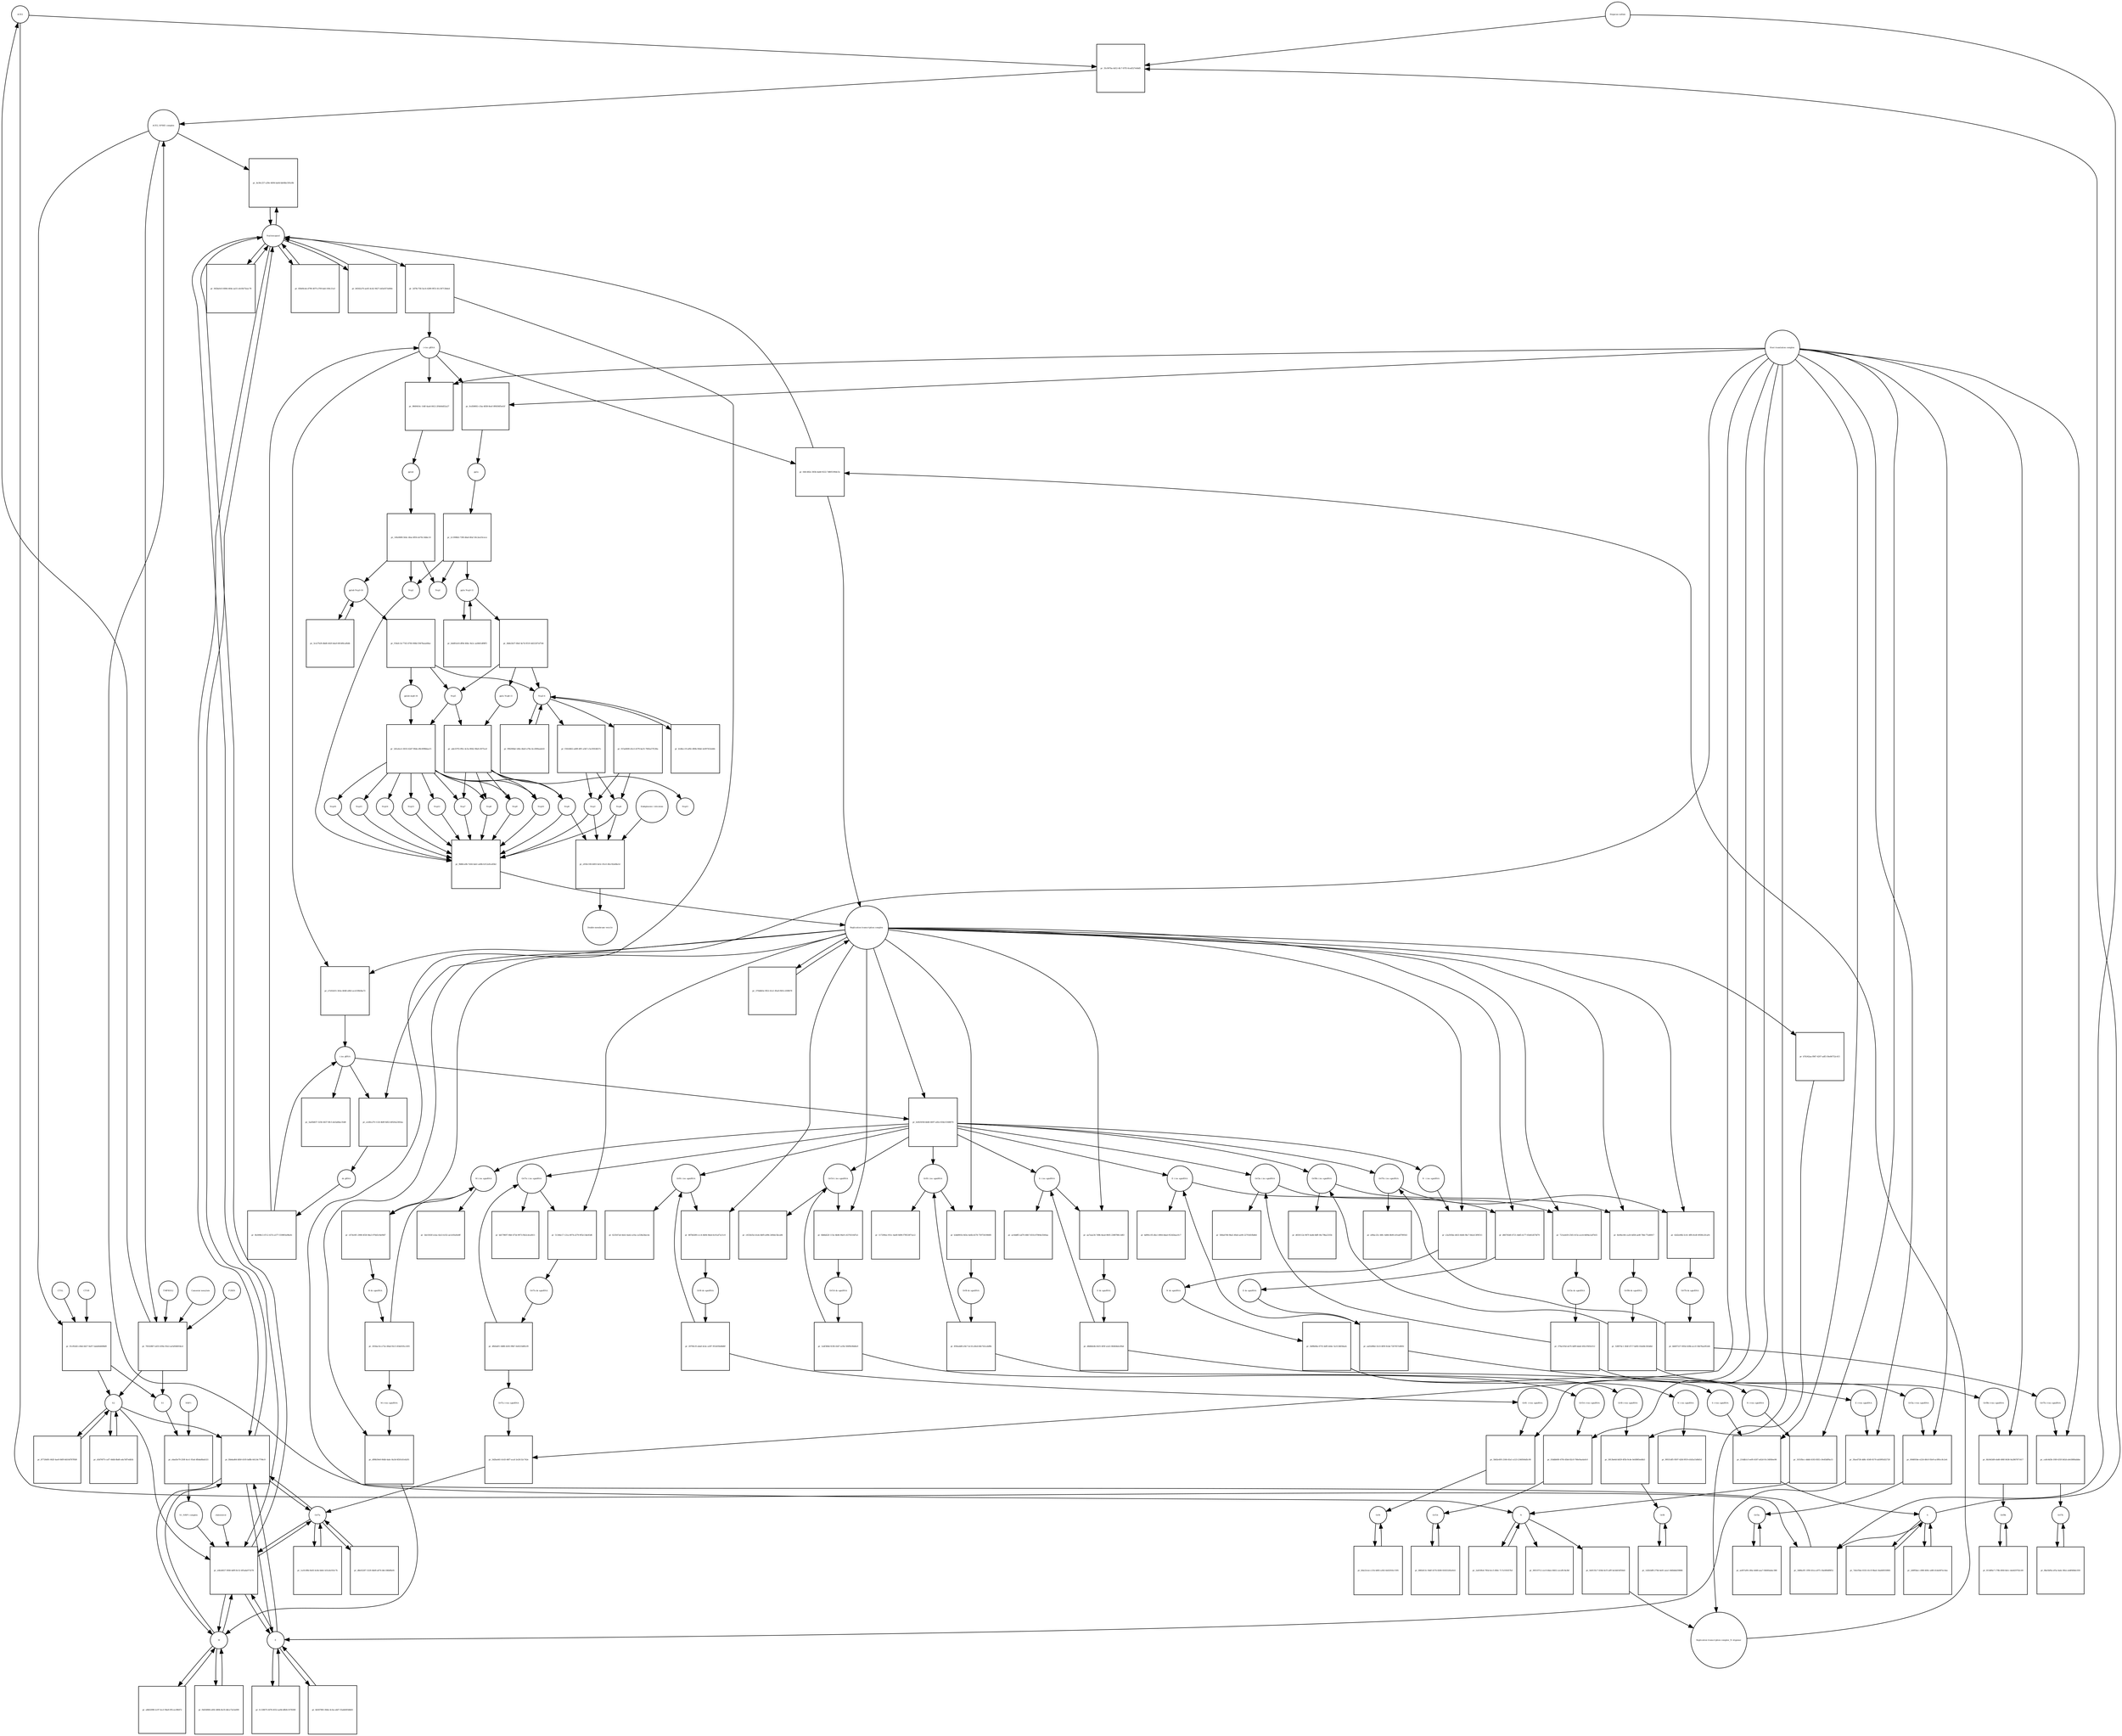 strict digraph  {
ACE2 [annotation="", bipartite=0, cls=macromolecule, fontsize=4, label=ACE2, shape=circle];
"pr_35c907ba-4d12-4fc7-87f5-0ced527e8dd5" [annotation="", bipartite=1, cls=process, fontsize=4, label="pr_35c907ba-4d12-4fc7-87f5-0ced527e8dd5", shape=square];
"ACE2_SPIKE complex" [annotation="", bipartite=0, cls=complex, fontsize=4, label="ACE2_SPIKE complex", shape=circle];
"Heparan sulfate" [annotation="urn_miriam_obo.chebi_CHEBI%3A28815", bipartite=0, cls="simple chemical", fontsize=4, label="Heparan sulfate", shape=circle];
S [annotation=urn_miriam_uniprot_P0DTC2, bipartite=0, cls=macromolecule, fontsize=4, label=S, shape=circle];
Nucleocapsid [annotation="urn_miriam_obo.go_GO%3A0019013", bipartite=0, cls=complex, fontsize=4, label=Nucleocapsid, shape=circle];
"pr_4e36c257-a39e-4694-ba0d-bb04bc591e9b" [annotation="", bipartite=1, cls=process, fontsize=4, label="pr_4e36c257-a39e-4694-ba0d-bb04bc591e9b", shape=square];
"pr_01cf62d2-c84d-4427-9a97-5abd444688d9" [annotation="", bipartite=1, cls=process, fontsize=4, label="pr_01cf62d2-c84d-4427-9a97-5abd444688d9", shape=square];
S2 [annotation=urn_miriam_interpro_IPR002552, bipartite=0, cls=macromolecule, fontsize=4, label=S2, shape=circle];
CTSB [annotation="", bipartite=0, cls=macromolecule, fontsize=4, label=CTSB, shape=circle];
CTSL [annotation="", bipartite=0, cls=macromolecule, fontsize=4, label=CTSL, shape=circle];
S1 [annotation=urn_miriam_interpro_IPR002551, bipartite=0, cls=macromolecule, fontsize=4, label=S1, shape=circle];
"pr_3488a3f1-1f90-43ca-a975-18a089df8f52" [annotation="", bipartite=1, cls=process, fontsize=4, label="pr_3488a3f1-1f90-43ca-a975-18a089df8f52", shape=square];
"pr_e4b2d027-9f48-4df9-8c52-4f5ada973278" [annotation="", bipartite=1, cls=process, fontsize=4, label="pr_e4b2d027-9f48-4df9-8c52-4f5ada973278", shape=square];
cholesterol [annotation="urn_miriam_obo.chebi_CHEBI%3A16113", bipartite=0, cls="simple chemical", fontsize=4, label=cholesterol, shape=circle];
"S1_NRP1 complex" [annotation="", bipartite=0, cls=complex, fontsize=4, label="S1_NRP1 complex", shape=circle];
E [annotation=urn_miriam_uniprot_P0DTC4, bipartite=0, cls=macromolecule, fontsize=4, label=E, shape=circle];
M [annotation=urn_miriam_uniprot_P0DTC5, bipartite=0, cls=macromolecule, fontsize=4, label=M, shape=circle];
Orf7a [annotation=urn_miriam_uniprot_P0DTC7, bipartite=0, cls=macromolecule, fontsize=4, label=Orf7a, shape=circle];
"pr_2d78c758-5ec6-4289-9f53-41c36713b4ed" [annotation="", bipartite=1, cls=process, fontsize=4, label="pr_2d78c758-5ec6-4289-9f53-41c36713b4ed", shape=square];
"(+)ss gRNA" [annotation=urn_miriam_refseq_NC_045512, bipartite=0, cls="nucleic acid feature", fontsize=4, label="(+)ss gRNA", shape=circle];
N [annotation=urn_miriam_uniprot_P0DTC9, bipartite=0, cls="macromolecule multimer", fontsize=4, label=N, shape=circle];
"pr_83b00cde-d790-407f-a709-bafc160c21a3" [annotation="", bipartite=1, cls=process, fontsize=4, label="pr_83b00cde-d790-407f-a709-bafc160c21a3", shape=square];
"pr_b9242a70-ae45-4cb2-9427-eb5e057a666c" [annotation="", bipartite=1, cls=process, fontsize=4, label="pr_b9242a70-ae45-4cb2-9427-eb5e057a666c", shape=square];
"pr_90519712-cec9-46ee-8402-ceceffc9a3bf" [annotation="", bipartite=1, cls=process, fontsize=4, label="pr_90519712-cec9-46ee-8402-ceceffc9a3bf", shape=square];
"pr_2a819fe4-785d-4cc5-8fdc-7c7e191657b3" [annotation="", bipartite=1, cls=process, fontsize=4, label="pr_2a819fe4-785d-4cc5-8fdc-7c7e191657b3", shape=square];
"N (+)ss sgmRNA" [annotation=urn_miriam_ncbigene_43740575, bipartite=0, cls="nucleic acid feature", fontsize=4, label="N (+)ss sgmRNA", shape=circle];
"pr_1031fbcc-dddd-4183-85f2-c9e45bff6a15" [annotation="", bipartite=1, cls=process, fontsize=4, label="pr_1031fbcc-dddd-4183-85f2-c9e45bff6a15", shape=square];
"Host translation complex" [annotation="urn_miriam_obo.go_GO%3A0070992", bipartite=0, cls=complex, fontsize=4, label="Host translation complex", shape=circle];
"pr_062be0c0-6084-464e-aa51-eb10b75eac78" [annotation="", bipartite=1, cls=process, fontsize=4, label="pr_062be0c0-6084-464e-aa51-eb10b75eac78", shape=square];
"pr_78162867-ed33-459a-93e2-ae5d584934cd" [annotation="", bipartite=1, cls=process, fontsize=4, label="pr_78162867-ed33-459a-93e2-ae5d584934cd", shape=square];
FURIN [annotation="", bipartite=0, cls=macromolecule, fontsize=4, label=FURIN, shape=circle];
TMPRSS2 [annotation="", bipartite=0, cls=macromolecule, fontsize=4, label=TMPRSS2, shape=circle];
"Camostat mesylate" [annotation="urn_miriam_pubchem.compound_2536", bipartite=0, cls="simple chemical", fontsize=4, label="Camostat mesylate", shape=circle];
"pr_87720d91-662f-4ae9-84f9-8d10d787ffd9" [annotation="", bipartite=1, cls=process, fontsize=4, label="pr_87720d91-662f-4ae9-84f9-8d10d787ffd9", shape=square];
"Replication transcription complex_N oligomer" [annotation="", bipartite=0, cls=complex, fontsize=4, label="Replication transcription complex_N oligomer", shape=circle];
"pr_64fc482e-383b-4ab8-9222-7d805190dc5e" [annotation="", bipartite=1, cls=process, fontsize=4, label="pr_64fc482e-383b-4ab8-9222-7d805190dc5e", shape=square];
"Replication transcription complex" [annotation="", bipartite=0, cls=complex, fontsize=4, label="Replication transcription complex", shape=circle];
"pr_fbb4ad64-bfb9-4105-bd8b-44124c7794c9" [annotation="", bipartite=1, cls=process, fontsize=4, label="pr_fbb4ad64-bfb9-4105-bd8b-44124c7794c9", shape=square];
"pr_d3d76f75-caf7-44db-8bd0-a4a7df7edb5b" [annotation="", bipartite=1, cls=process, fontsize=4, label="pr_d3d76f75-caf7-44db-8bd0-a4a7df7edb5b", shape=square];
"pp1a Nsp3-11" [annotation=urn_miriam_uniprot_P0DTC1, bipartite=0, cls=macromolecule, fontsize=4, label="pp1a Nsp3-11", shape=circle];
"pr_4b8e2b37-68ef-4e7d-9519-4d22207ef7d4" [annotation="", bipartite=1, cls=process, fontsize=4, label="pr_4b8e2b37-68ef-4e7d-9519-4d22207ef7d4", shape=square];
"pp1a Nsp6-11" [annotation=urn_miriam_uniprot_P0DTC1, bipartite=0, cls=macromolecule, fontsize=4, label="pp1a Nsp6-11", shape=circle];
"Nsp3-4" [annotation="urn_miriam_ncbiprotein_YP_009725299|urn_miriam_ncbiprotein_YP_009725300", bipartite=0, cls=macromolecule, fontsize=4, label="Nsp3-4", shape=circle];
Nsp5 [annotation=urn_miriam_ncbiprotein_YP_009725301, bipartite=0, cls="macromolecule multimer", fontsize=4, label=Nsp5, shape=circle];
"Endoplasmic reticulum" [annotation="urn_miriam_obo.go_GO%3A0005783", bipartite=0, cls=complex, fontsize=4, label="Endoplasmic reticulum", shape=circle];
"pr_e934c106-b003-4e5c-81e5-4fec92a68a1d" [annotation="", bipartite=1, cls=process, fontsize=4, label="pr_e934c106-b003-4e5c-81e5-4fec92a68a1d", shape=square];
"Double-membrane vesicle" [annotation="urn_miriam_obo.go_GO%3A0039718", bipartite=0, cls=complex, fontsize=4, label="Double-membrane vesicle", shape=circle];
Nsp4 [annotation=urn_miriam_ncbiprotein_YP_009725300, bipartite=0, cls=macromolecule, fontsize=4, label=Nsp4, shape=circle];
Nsp3 [annotation=urn_miriam_ncbiprotein_YP_009725299, bipartite=0, cls=macromolecule, fontsize=4, label=Nsp3, shape=circle];
Nsp6 [annotation=urn_miriam_ncbiprotein_YP_009725302, bipartite=0, cls=macromolecule, fontsize=4, label=Nsp6, shape=circle];
"pr_b4d81dc8-df9d-46bc-9e2c-ae8461df8ff3" [annotation="", bipartite=1, cls=process, fontsize=4, label="pr_b4d81dc8-df9d-46bc-9e2c-ae8461df8ff3", shape=square];
"pr_b1dbcc19-af82-490b-944d-2e097432eb8c" [annotation="", bipartite=1, cls=process, fontsize=4, label="pr_b1dbcc19-af82-490b-944d-2e097432eb8c", shape=square];
"pp1ab Nsp3-16" [annotation=urn_miriam_uniprot_P0DTD1, bipartite=0, cls=macromolecule, fontsize=4, label="pp1ab Nsp3-16", shape=circle];
"pr_3ce27b29-dbd8-442f-b4a9-6814f6caf6db" [annotation="", bipartite=1, cls=process, fontsize=4, label="pr_3ce27b29-dbd8-442f-b4a9-6814f6caf6db", shape=square];
"pr_f18efc1d-77d3-4760-908d-5947beae68ac" [annotation="", bipartite=1, cls=process, fontsize=4, label="pr_f18efc1d-77d3-4760-908d-5947beae68ac", shape=square];
"pp1ab nsp6-16" [annotation=urn_miriam_uniprot_P0DTD1, bipartite=0, cls=macromolecule, fontsize=4, label="pp1ab nsp6-16", shape=circle];
"pr_a8b02098-2c97-4ccf-9be9-9f1cecf8fd72" [annotation="", bipartite=1, cls=process, fontsize=4, label="pr_a8b02098-2c97-4ccf-9be9-9f1cecf8fd72", shape=square];
"pr_fc138675-fd78-4552-aa9d-dfb9c1078308" [annotation="", bipartite=1, cls=process, fontsize=4, label="pr_fc138675-fd78-4552-aa9d-dfb9c1078308", shape=square];
"pr_2d9f5bec-c890-400c-a4f6-41de487ec4ea" [annotation="", bipartite=1, cls=process, fontsize=4, label="pr_2d9f5bec-c890-400c-a4f6-41de487ec4ea", shape=square];
"pr_f4d54968-e492-480b-8e35-b8ce72e5e690" [annotation="", bipartite=1, cls=process, fontsize=4, label="pr_f4d54968-e492-480b-8e35-b8ce72e5e690", shape=square];
"pr_bb567881-844e-4c4a-a4d7-55ab6493db83" [annotation="", bipartite=1, cls=process, fontsize=4, label="pr_bb567881-844e-4c4a-a4d7-55ab6493db83", shape=square];
"pr_7e6cf5be-0332-41c9-9ba4-16a669559981" [annotation="", bipartite=1, cls=process, fontsize=4, label="pr_7e6cf5be-0332-41c9-9ba4-16a669559981", shape=square];
"pr_1a1fc89b-9e83-4c8e-bb0c-b51e4cf43c7b" [annotation="", bipartite=1, cls=process, fontsize=4, label="pr_1a1fc89b-9e83-4c8e-bb0c-b51e4cf43c7b", shape=square];
Orf6 [annotation=urn_miriam_uniprot_P0DTC6, bipartite=0, cls=macromolecule, fontsize=4, label=Orf6, shape=circle];
"pr_b0a22cee-c21b-4d92-a362-6e62016c1595" [annotation="", bipartite=1, cls=process, fontsize=4, label="pr_b0a22cee-c21b-4d92-a362-6e62016c1595", shape=square];
Orf3a [annotation=urn_miriam_uniprot_P0DTC3, bipartite=0, cls=macromolecule, fontsize=4, label=Orf3a, shape=circle];
"pr_aef67a99-c86a-4d48-aaa7-0b060adac388" [annotation="", bipartite=1, cls=process, fontsize=4, label="pr_aef67a99-c86a-4d48-aaa7-0b060adac388", shape=square];
Orf8 [annotation=urn_miriam_uniprot_P0DTC8, bipartite=0, cls=macromolecule, fontsize=4, label=Orf8, shape=circle];
"pr_1d2b5df8-279d-4e81-aea1-646bb6d39886" [annotation="", bipartite=1, cls=process, fontsize=4, label="pr_1d2b5df8-279d-4e81-aea1-646bb6d39886", shape=square];
Orf9b [annotation=urn_miriam_uniprot_P0DTD2, bipartite=0, cls=macromolecule, fontsize=4, label=Orf9b, shape=circle];
"pr_813df6e7-178b-4f40-bb1c-dab429762c49" [annotation="", bipartite=1, cls=process, fontsize=4, label="pr_813df6e7-178b-4f40-bb1c-dab429762c49", shape=square];
Orf14 [annotation=urn_miriam_uniprot_P0DTD3, bipartite=0, cls=macromolecule, fontsize=4, label=Orf14, shape=circle];
"pr_0882d13c-94df-4374-8280-92025265e9c6" [annotation="", bipartite=1, cls=process, fontsize=4, label="pr_0882d13c-94df-4374-8280-92025265e9c6", shape=square];
Orf7b [annotation=urn_miriam_uniprot_P0DTD8, bipartite=0, cls=macromolecule, fontsize=4, label=Orf7b, shape=circle];
"pr_8be5bf0a-ef5a-4abc-8fee-a4df40b6c059" [annotation="", bipartite=1, cls=process, fontsize=4, label="pr_8be5bf0a-ef5a-4abc-8fee-a4df40b6c059", shape=square];
"pr_d8e02287-3229-4bd9-a874-b8c186bf8ef4" [annotation="", bipartite=1, cls=process, fontsize=4, label="pr_d8e02287-3229-4bd9-a874-b8c186bf8ef4", shape=square];
"M (+)ss sgmRNA" [annotation="", bipartite=0, cls="nucleic acid feature", fontsize=4, label="M (+)ss sgmRNA", shape=circle];
"pr_d99b59e8-06db-4abc-8a3d-6f261d1eb201" [annotation="", bipartite=1, cls=process, fontsize=4, label="pr_d99b59e8-06db-4abc-8a3d-6f261d1eb201", shape=square];
"E (+)ss sgmRNA" [annotation="", bipartite=0, cls="nucleic acid feature", fontsize=4, label="E (+)ss sgmRNA", shape=circle];
"pr_3faed726-dd8c-4549-8170-ab5995d32720" [annotation="", bipartite=1, cls=process, fontsize=4, label="pr_3faed726-dd8c-4549-8170-ab5995d32720", shape=square];
"S (+)ss sgmRNA" [annotation="", bipartite=0, cls="nucleic acid feature", fontsize=4, label="S (+)ss sgmRNA", shape=circle];
"pr_214db1cf-eef6-4187-a62d-01c34f40ee96" [annotation="", bipartite=1, cls=process, fontsize=4, label="pr_214db1cf-eef6-4187-a62d-01c34f40ee96", shape=square];
"Orf7a (+)ss sgmRNA" [annotation="", bipartite=0, cls="nucleic acid feature", fontsize=4, label="Orf7a (+)ss sgmRNA", shape=circle];
"pr_5d2ba441-b1d3-46f7-acaf-2e2fc52c742e" [annotation="", bipartite=1, cls=process, fontsize=4, label="pr_5d2ba441-b1d3-46f7-acaf-2e2fc52c742e", shape=square];
"Orf6  (+)ss sgmRNA" [annotation="", bipartite=0, cls="nucleic acid feature", fontsize=4, label="Orf6  (+)ss sgmRNA", shape=circle];
"pr_5b82e495-2166-45a1-a123-2340564d5c90" [annotation="", bipartite=1, cls=process, fontsize=4, label="pr_5b82e495-2166-45a1-a123-2340564d5c90", shape=square];
"Orf3a (+)ss sgmRNA" [annotation="", bipartite=0, cls="nucleic acid feature", fontsize=4, label="Orf3a (+)ss sgmRNA", shape=circle];
"pr_0046934e-e224-48c0-93e9-ac0f0cc8c2e4" [annotation="", bipartite=1, cls=process, fontsize=4, label="pr_0046934e-e224-48c0-93e9-ac0f0cc8c2e4", shape=square];
"Orf8 (+)ss sgmRNA" [annotation="", bipartite=0, cls="nucleic acid feature", fontsize=4, label="Orf8 (+)ss sgmRNA", shape=circle];
"pr_5813be6d-b829-4f5b-9cde-0efd985ed4b3" [annotation="", bipartite=1, cls=process, fontsize=4, label="pr_5813be6d-b829-4f5b-9cde-0efd985ed4b3", shape=square];
"Orf9b (+)ss sgmRNA" [annotation="", bipartite=0, cls="nucleic acid feature", fontsize=4, label="Orf9b (+)ss sgmRNA", shape=circle];
"pr_6b3443d9-ebd6-406f-8436-0a2867871417" [annotation="", bipartite=1, cls=process, fontsize=4, label="pr_6b3443d9-ebd6-406f-8436-0a2867871417", shape=square];
"Orf14 (+)ss sgmRNA" [annotation="", bipartite=0, cls="nucleic acid feature", fontsize=4, label="Orf14 (+)ss sgmRNA", shape=circle];
"pr_03ddb600-47f4-45b4-82c0-766e9aa4a0c0" [annotation="", bipartite=1, cls=process, fontsize=4, label="pr_03ddb600-47f4-45b4-82c0-766e9aa4a0c0", shape=square];
"Orf7b (+)ss sgmRNA" [annotation="", bipartite=0, cls="nucleic acid feature", fontsize=4, label="Orf7b (+)ss sgmRNA", shape=circle];
"pr_ca8c6d3b-1f49-435f-b02d-a0e5880abbbc" [annotation="", bipartite=1, cls=process, fontsize=4, label="pr_ca8c6d3b-1f49-435f-b02d-a0e5880abbbc", shape=square];
"(-)ss gRNA" [annotation=urn_miriam_refseq_NC_045512, bipartite=0, cls="nucleic acid feature", fontsize=4, label="(-)ss gRNA", shape=circle];
"pr_5ad5b837-3256-4437-8fc5-de5a68ac35d8" [annotation="", bipartite=1, cls=process, fontsize=4, label="pr_5ad5b837-3256-4437-8fc5-de5a68ac35d8", shape=square];
"pr_0e8135c7-436d-4cf3-afff-be3dd14f50e6" [annotation="", bipartite=1, cls=process, fontsize=4, label="pr_0e8135c7-436d-4cf3-afff-be3dd14f50e6", shape=square];
"pr_e7e02d15-343a-4648-a9b5-ace539b3ba72" [annotation="", bipartite=1, cls=process, fontsize=4, label="pr_e7e02d15-343a-4648-a9b5-ace539b3ba72", shape=square];
"M (-)ss sgmRNA" [annotation=urn_miriam_ncbigene_43740571, bipartite=0, cls="nucleic acid feature", fontsize=4, label="M (-)ss sgmRNA", shape=circle];
"pr_5dc0343f-e2ea-42e3-b332-ae1e93a9e4ff" [annotation="", bipartite=1, cls=process, fontsize=4, label="pr_5dc0343f-e2ea-42e3-b332-ae1e93a9e4ff", shape=square];
"E (-)ss sgmRNA" [annotation=urn_miriam_ncbigene_43740570, bipartite=0, cls="nucleic acid feature", fontsize=4, label="E (-)ss sgmRNA", shape=circle];
"pr_bd99cc05-dfa1-4964-bbad-95242baa1fc7" [annotation="", bipartite=1, cls=process, fontsize=4, label="pr_bd99cc05-dfa1-4964-bbad-95242baa1fc7", shape=square];
"S (-)ss sgmRNA" [annotation="", bipartite=0, cls="nucleic acid feature", fontsize=4, label="S (-)ss sgmRNA", shape=circle];
"pr_ac0ddff3-ad70-48b7-831b-87804e5560aa" [annotation="", bipartite=1, cls=process, fontsize=4, label="pr_ac0ddff3-ad70-48b7-831b-87804e5560aa", shape=square];
"Orf7a (-)ss sgmRNA" [annotation="", bipartite=0, cls="nucleic acid feature", fontsize=4, label="Orf7a (-)ss sgmRNA", shape=circle];
"pr_bd179697-f4bf-475d-9973-f9a5cdcaf411" [annotation="", bipartite=1, cls=process, fontsize=4, label="pr_bd179697-f4bf-475d-9973-f9a5cdcaf411", shape=square];
"Orf6 (-)ss sgmRNA" [annotation="", bipartite=0, cls="nucleic acid feature", fontsize=4, label="Orf6 (-)ss sgmRNA", shape=circle];
"pr_623547a4-0eb3-4ab2-a10a-ca538a5becbc" [annotation="", bipartite=1, cls=process, fontsize=4, label="pr_623547a4-0eb3-4ab2-a10a-ca538a5becbc", shape=square];
"Orf3a (-)ss sgmRNA" [annotation="", bipartite=0, cls="nucleic acid feature", fontsize=4, label="Orf3a (-)ss sgmRNA", shape=circle];
"pr_568ab768-9ba5-49a6-ae00-22703d1fbdb4" [annotation="", bipartite=1, cls=process, fontsize=4, label="pr_568ab768-9ba5-49a6-ae00-22703d1fbdb4", shape=square];
"Orf8 (-)ss sgmRNA" [annotation="", bipartite=0, cls="nucleic acid feature", fontsize=4, label="Orf8 (-)ss sgmRNA", shape=circle];
"pr_117209ee-951c-4ad9-9d90-f7f653871ec2" [annotation="", bipartite=1, cls=process, fontsize=4, label="pr_117209ee-951c-4ad9-9d90-f7f653871ec2", shape=square];
"Orf9b (-)ss sgmRNA" [annotation="", bipartite=0, cls="nucleic acid feature", fontsize=4, label="Orf9b (-)ss sgmRNA", shape=circle];
"pr_d650112e-967f-4a8d-8dff-04c79ba2335b" [annotation="", bipartite=1, cls=process, fontsize=4, label="pr_d650112e-967f-4a8d-8dff-04c79ba2335b", shape=square];
"Orf14 (-)ss sgmRNA" [annotation="", bipartite=0, cls="nucleic acid feature", fontsize=4, label="Orf14 (-)ss sgmRNA", shape=circle];
"pr_c653b35e-b1eb-4bf9-a09b-24f4dc5bca84" [annotation="", bipartite=1, cls=process, fontsize=4, label="pr_c653b35e-b1eb-4bf9-a09b-24f4dc5bca84", shape=square];
"Orf7b (-)ss sgmRNA" [annotation="", bipartite=0, cls="nucleic acid feature", fontsize=4, label="Orf7b (-)ss sgmRNA", shape=circle];
"pr_e89ac25c-48fc-4d84-8b90-e01abf789543" [annotation="", bipartite=1, cls=process, fontsize=4, label="pr_e89ac25c-48fc-4d84-8b90-e01abf789543", shape=square];
"pr_a1d0ca79-1124-4b9f-8d52-bf020a2383ea" [annotation="", bipartite=1, cls=process, fontsize=4, label="pr_a1d0ca79-1124-4b9f-8d52-bf020a2383ea", shape=square];
"ds gRNA" [annotation=urn_miriam_refseq_NC_045512, bipartite=0, cls="nucleic acid feature", fontsize=4, label="ds gRNA", shape=circle];
"pr_c67dc8f1-2908-4f28-9da3-976d3c9a09d7" [annotation="", bipartite=1, cls=process, fontsize=4, label="pr_c67dc8f1-2908-4f28-9da3-976d3c9a09d7", shape=square];
"M ds sgmRNA" [annotation="", bipartite=0, cls="nucleic acid feature", fontsize=4, label="M ds sgmRNA", shape=circle];
"pr_d66745d0-4721-4dd5-b177-65d41d57bf70" [annotation="", bipartite=1, cls=process, fontsize=4, label="pr_d66745d0-4721-4dd5-b177-65d41d57bf70", shape=square];
"E ds sgmRNA" [annotation="", bipartite=0, cls="nucleic acid feature", fontsize=4, label="E ds sgmRNA", shape=circle];
"pr_aa7eae34-7d9b-4ead-9605-2388788c1d83" [annotation="", bipartite=1, cls=process, fontsize=4, label="pr_aa7eae34-7d9b-4ead-9605-2388788c1d83", shape=square];
"S ds sgmRNA" [annotation="", bipartite=0, cls="nucleic acid feature", fontsize=4, label="S ds sgmRNA", shape=circle];
"pr_51344e17-121a-4974-a579-9f5e13de45d6" [annotation="", bipartite=1, cls=process, fontsize=4, label="pr_51344e17-121a-4974-a579-9f5e13de45d6", shape=square];
"Orf7a ds sgmRNA" [annotation="", bipartite=0, cls="nucleic acid feature", fontsize=4, label="Orf7a ds sgmRNA", shape=circle];
"pr_887b6289-ccc4-4b94-9ded-6c01af7a11c0" [annotation="", bipartite=1, cls=process, fontsize=4, label="pr_887b6289-ccc4-4b94-9ded-6c01af7a11c0", shape=square];
"Orf6 ds sgmRNA" [annotation="", bipartite=0, cls="nucleic acid feature", fontsize=4, label="Orf6 ds sgmRNA", shape=circle];
"pr_721eeb59-2545-415e-ace4-8d94a1a87b55" [annotation="", bipartite=1, cls=process, fontsize=4, label="pr_721eeb59-2545-415e-ace4-8d94a1a87b55", shape=square];
"Orf3a ds sgmRNA" [annotation="", bipartite=0, cls="nucleic acid feature", fontsize=4, label="Orf3a ds sgmRNA", shape=circle];
"pr_b3dd901b-9d3e-4e6b-b578-7597541966f8" [annotation="", bipartite=1, cls=process, fontsize=4, label="pr_b3dd901b-9d3e-4e6b-b578-7597541966f8", shape=square];
"Orf8 ds sgmRNA" [annotation="", bipartite=0, cls="nucleic acid feature", fontsize=4, label="Orf8 ds sgmRNA", shape=circle];
"pr_8e49a166-ca26-4d58-ae8f-78dc77ed6917" [annotation="", bipartite=1, cls=process, fontsize=4, label="pr_8e49a166-ca26-4d58-ae8f-78dc77ed6917", shape=square];
"Orf9b ds sgmRNA" [annotation="", bipartite=0, cls="nucleic acid feature", fontsize=4, label="Orf9b ds sgmRNA", shape=circle];
"pr_6b6bd22f-115e-4b46-94e9-c6376310d7a1" [annotation="", bipartite=1, cls=process, fontsize=4, label="pr_6b6bd22f-115e-4b46-94e9-c6376310d7a1", shape=square];
"Orf14 ds sgmRNA" [annotation="", bipartite=0, cls="nucleic acid feature", fontsize=4, label="Orf14 ds sgmRNA", shape=circle];
"pr_42d2e06b-5c41-4ff6-8cdf-095f6c2fcaf4" [annotation="", bipartite=1, cls=process, fontsize=4, label="pr_42d2e06b-5c41-4ff6-8cdf-095f6c2fcaf4", shape=square];
"Orf7b ds sgmRNA" [annotation="", bipartite=0, cls="nucleic acid feature", fontsize=4, label="Orf7b ds sgmRNA", shape=circle];
"pr_0b3098c3-47c2-437e-a577-559893a98a9c" [annotation="", bipartite=1, cls=process, fontsize=4, label="pr_0b3098c3-47c2-437e-a577-559893a98a9c", shape=square];
"pr_2034ac5e-e72e-49ad-92c5-454d105cc835" [annotation="", bipartite=1, cls=process, fontsize=4, label="pr_2034ac5e-e72e-49ad-92c5-454d105cc835", shape=square];
"pr_aa02d96d-32c0-4f09-9cbd-7267657e8692" [annotation="", bipartite=1, cls=process, fontsize=4, label="pr_aa02d96d-32c0-4f09-9cbd-7267657e8692", shape=square];
"pr_d8db8e4b-6425-405f-a2a5-064fd4dcd5bd" [annotation="", bipartite=1, cls=process, fontsize=4, label="pr_d8db8e4b-6425-405f-a2a5-064fd4dcd5bd", shape=square];
"pr_4fb0a6f1-0d88-4283-99b7-0e8233d85cf9" [annotation="", bipartite=1, cls=process, fontsize=4, label="pr_4fb0a6f1-0d88-4283-99b7-0e8233d85cf9", shape=square];
"pr_2070fe35-aba0-4cbc-a287-953d35b48d6f" [annotation="", bipartite=1, cls=process, fontsize=4, label="pr_2070fe35-aba0-4cbc-a287-953d35b48d6f", shape=square];
"pr_376a105d-eb70-4df9-bda6-492c9565e512" [annotation="", bipartite=1, cls=process, fontsize=4, label="pr_376a105d-eb70-4df9-bda6-492c9565e512", shape=square];
"pr_859eab80-e9e7-4c16-a9ed-b9e743ca4d9b" [annotation="", bipartite=1, cls=process, fontsize=4, label="pr_859eab80-e9e7-4c16-a9ed-b9e743ca4d9b", shape=square];
"pr_528974c1-364f-4717-bd92-63a68c565d6d" [annotation="", bipartite=1, cls=process, fontsize=4, label="pr_528974c1-364f-4717-bd92-63a68c565d6d", shape=square];
"pr_1a4f368d-9238-43d7-a25b-500f9e96d6e9" [annotation="", bipartite=1, cls=process, fontsize=4, label="pr_1a4f368d-9238-43d7-a25b-500f9e96d6e9", shape=square];
"pr_bb607227-005d-428b-acc0-54b76aa952d4" [annotation="", bipartite=1, cls=process, fontsize=4, label="pr_bb607227-005d-428b-acc0-54b76aa952d4", shape=square];
"N  (-)ss sgmRNA" [annotation=urn_miriam_ncbigene_43740575, bipartite=0, cls="nucleic acid feature", fontsize=4, label="N  (-)ss sgmRNA", shape=circle];
"pr_e3a593be-d433-4b46-9bc7-6b2e13f9f311" [annotation="", bipartite=1, cls=process, fontsize=4, label="pr_e3a593be-d433-4b46-9bc7-6b2e13f9f311", shape=square];
"N ds sgmRNA" [annotation="", bipartite=0, cls="nucleic acid feature", fontsize=4, label="N ds sgmRNA", shape=circle];
"pr_2bf8b06a-6755-4df5-b0dc-5e3134658aeb" [annotation="", bipartite=1, cls=process, fontsize=4, label="pr_2bf8b06a-6755-4df5-b0dc-5e3134658aeb", shape=square];
"N (-)ss sgmRNA" [annotation="", bipartite=0, cls="nucleic acid feature", fontsize=4, label="N (-)ss sgmRNA", shape=circle];
pp1ab [annotation=urn_miriam_uniprot_P0DTD1, bipartite=0, cls=macromolecule, fontsize=4, label=pp1ab, shape=circle];
"pr_10fa9089-564c-4fae-8f50-eb79c14bbc10" [annotation="", bipartite=1, cls=process, fontsize=4, label="pr_10fa9089-564c-4fae-8f50-eb79c14bbc10", shape=square];
Nsp2 [annotation=urn_miriam_ncbiprotein_YP_009725298, bipartite=0, cls=macromolecule, fontsize=4, label=Nsp2, shape=circle];
Nsp1 [annotation=urn_miriam_ncbiprotein_YP_009725297, bipartite=0, cls=macromolecule, fontsize=4, label=Nsp1, shape=circle];
pp1a [annotation=urn_miriam_uniprot_P0DTC1, bipartite=0, cls=macromolecule, fontsize=4, label=pp1a, shape=circle];
"pr_2c1998b3-73f8-46a0-8faf-30c2ea55cece" [annotation="", bipartite=1, cls=process, fontsize=4, label="pr_2c1998b3-73f8-46a0-8faf-30c2ea55cece", shape=square];
"pr_f96206bd-1d6e-4be0-a78e-4cc069eade43" [annotation="", bipartite=1, cls=process, fontsize=4, label="pr_f96206bd-1d6e-4be0-a78e-4cc069eade43", shape=square];
"pr_015a6600-d1e3-4379-be25-7845a57f236a" [annotation="", bipartite=1, cls=process, fontsize=4, label="pr_015a6600-d1e3-4379-be25-7845a57f236a", shape=square];
"pr_f1824462-a489-4ff1-a5b7-c5e35924637c" [annotation="", bipartite=1, cls=process, fontsize=4, label="pr_f1824462-a489-4ff1-a5b7-c5e35924637c", shape=square];
"pr_ade337f2-ff0c-4c5e-8942-96efc3075cef" [annotation="", bipartite=1, cls=process, fontsize=4, label="pr_ade337f2-ff0c-4c5e-8942-96efc3075cef", shape=square];
Nsp7 [annotation=urn_miriam_ncbiprotein_YP_009725303, bipartite=0, cls=macromolecule, fontsize=4, label=Nsp7, shape=circle];
Nsp8 [annotation=urn_miriam_ncbiprotein_YP_009725304, bipartite=0, cls=macromolecule, fontsize=4, label=Nsp8, shape=circle];
Nsp9 [annotation=urn_miriam_ncbiprotein_YP_009725305, bipartite=0, cls=macromolecule, fontsize=4, label=Nsp9, shape=circle];
Nsp10 [annotation=urn_miriam_ncbiprotein_YP_009725306, bipartite=0, cls=macromolecule, fontsize=4, label=Nsp10, shape=circle];
Nsp11 [annotation=urn_miriam_ncbiprotein_YP_009725312, bipartite=0, cls=macromolecule, fontsize=4, label=Nsp11, shape=circle];
"pr_2d1a4ce1-6033-42d7-90de-d9c6998daa15" [annotation="", bipartite=1, cls=process, fontsize=4, label="pr_2d1a4ce1-6033-42d7-90de-d9c6998daa15", shape=square];
Nsp13 [annotation=urn_miriam_ncbiprotein_YP_009725308, bipartite=0, cls=macromolecule, fontsize=4, label=Nsp13, shape=circle];
Nsp12 [annotation=urn_miriam_ncbiprotein_YP_009725307, bipartite=0, cls=macromolecule, fontsize=4, label=Nsp12, shape=circle];
Nsp16 [annotation=urn_miriam_ncbiprotein_YP_009725311, bipartite=0, cls=macromolecule, fontsize=4, label=Nsp16, shape=circle];
Nsp15 [annotation=urn_miriam_ncbiprotein_YP_009725310, bipartite=0, cls=macromolecule, fontsize=4, label=Nsp15, shape=circle];
Nsp14 [annotation=urn_miriam_ncbiprotein_YP_009725309, bipartite=0, cls=macromolecule, fontsize=4, label=Nsp14, shape=circle];
"pr_9b86ca9b-7e64-4ab1-ad4b-b312a9ca45b2" [annotation="", bipartite=1, cls=process, fontsize=4, label="pr_9b86ca9b-7e64-4ab1-ad4b-b312a9ca45b2", shape=square];
"pr_0cd58692-c1ba-4838-8eef-0f6036f5e41f" [annotation="", bipartite=1, cls=process, fontsize=4, label="pr_0cd58692-c1ba-4838-8eef-0f6036f5e41f", shape=square];
"pr_9849416c-144f-4aa6-8412-2f4444d52a27" [annotation="", bipartite=1, cls=process, fontsize=4, label="pr_9849416c-144f-4aa6-8412-2f4444d52a27", shape=square];
"pr_99551df5-9597-42fd-9f19-e5d3a15d0d1d" [annotation="", bipartite=1, cls=process, fontsize=4, label="pr_99551df5-9597-42fd-9f19-e5d3a15d0d1d", shape=square];
"pr_370ddb5e-9f22-41e1-85a9-f601c25f8678" [annotation="", bipartite=1, cls=process, fontsize=4, label="pr_370ddb5e-9f22-41e1-85a9-f601c25f8678", shape=square];
"pr_b7b342aa-f867-4207-adf3-56e84752c415" [annotation="", bipartite=1, cls=process, fontsize=4, label="pr_b7b342aa-f867-4207-adf3-56e84752c415", shape=square];
"pr_b2825058-bb46-4697-a45e-834e15568074" [annotation="", bipartite=1, cls=process, fontsize=4, label="pr_b2825058-bb46-4697-a45e-834e15568074", shape=square];
"pr_ebad3e79-250f-4ce1-93a4-4fbda8bab321" [annotation="", bipartite=1, cls=process, fontsize=4, label="pr_ebad3e79-250f-4ce1-93a4-4fbda8bab321", shape=square];
NRP1 [annotation="", bipartite=0, cls=macromolecule, fontsize=4, label=NRP1, shape=circle];
ACE2 -> "pr_35c907ba-4d12-4fc7-87f5-0ced527e8dd5"  [annotation="", interaction_type=consumption];
ACE2 -> "pr_3488a3f1-1f90-43ca-a975-18a089df8f52"  [annotation="", interaction_type=consumption];
"pr_35c907ba-4d12-4fc7-87f5-0ced527e8dd5" -> "ACE2_SPIKE complex"  [annotation="", interaction_type=production];
"ACE2_SPIKE complex" -> "pr_4e36c257-a39e-4694-ba0d-bb04bc591e9b"  [annotation="urn_miriam_pubmed_32142651|urn_miriam_pubmed_32094589|urn_miriam_taxonomy_2697049", interaction_type=stimulation];
"ACE2_SPIKE complex" -> "pr_01cf62d2-c84d-4427-9a97-5abd444688d9"  [annotation="", interaction_type=consumption];
"ACE2_SPIKE complex" -> "pr_78162867-ed33-459a-93e2-ae5d584934cd"  [annotation="", interaction_type=consumption];
"Heparan sulfate" -> "pr_35c907ba-4d12-4fc7-87f5-0ced527e8dd5"  [annotation="urn_miriam_pubmed_32142651|urn_miriam_pubmed_32094589|urn_miriam_taxonomy_2697049|urn_miriam_pubmed_32970989", interaction_type=stimulation];
"Heparan sulfate" -> "pr_3488a3f1-1f90-43ca-a975-18a089df8f52"  [annotation="urn_miriam_pubmed_32142651|urn_miriam_pubmed_32094589|urn_miriam_taxonomy_2697049|urn_miriam_pubmed_32155444|urn_miriam_pubmed_32970989", interaction_type=stimulation];
S -> "pr_35c907ba-4d12-4fc7-87f5-0ced527e8dd5"  [annotation="", interaction_type=consumption];
S -> "pr_3488a3f1-1f90-43ca-a975-18a089df8f52"  [annotation="", interaction_type=consumption];
S -> "pr_2d9f5bec-c890-400c-a4f6-41de487ec4ea"  [annotation="", interaction_type=consumption];
S -> "pr_7e6cf5be-0332-41c9-9ba4-16a669559981"  [annotation="", interaction_type=consumption];
Nucleocapsid -> "pr_4e36c257-a39e-4694-ba0d-bb04bc591e9b"  [annotation="", interaction_type=consumption];
Nucleocapsid -> "pr_e4b2d027-9f48-4df9-8c52-4f5ada973278"  [annotation="", interaction_type=consumption];
Nucleocapsid -> "pr_2d78c758-5ec6-4289-9f53-41c36713b4ed"  [annotation="", interaction_type=consumption];
Nucleocapsid -> "pr_83b00cde-d790-407f-a709-bafc160c21a3"  [annotation="", interaction_type=consumption];
Nucleocapsid -> "pr_b9242a70-ae45-4cb2-9427-eb5e057a666c"  [annotation="", interaction_type=consumption];
Nucleocapsid -> "pr_062be0c0-6084-464e-aa51-eb10b75eac78"  [annotation="", interaction_type=consumption];
Nucleocapsid -> "pr_fbb4ad64-bfb9-4105-bd8b-44124c7794c9"  [annotation="", interaction_type=consumption];
"pr_4e36c257-a39e-4694-ba0d-bb04bc591e9b" -> Nucleocapsid  [annotation="", interaction_type=production];
"pr_01cf62d2-c84d-4427-9a97-5abd444688d9" -> S2  [annotation="", interaction_type=production];
"pr_01cf62d2-c84d-4427-9a97-5abd444688d9" -> S1  [annotation="", interaction_type=production];
S2 -> "pr_e4b2d027-9f48-4df9-8c52-4f5ada973278"  [annotation="urn_miriam_pubmed_32142651|urn_miriam_pubmed_32094589|urn_miriam_pubmed_32047258|urn_miriam_taxonomy_2697049|urn_miriam_pubmed_32944968", interaction_type=stimulation];
S2 -> "pr_87720d91-662f-4ae9-84f9-8d10d787ffd9"  [annotation="", interaction_type=consumption];
S2 -> "pr_fbb4ad64-bfb9-4105-bd8b-44124c7794c9"  [annotation="urn_miriam_pubmed_32142651|urn_miriam_pubmed_32047258|urn_miriam_taxonomy_2697049", interaction_type=stimulation];
S2 -> "pr_d3d76f75-caf7-44db-8bd0-a4a7df7edb5b"  [annotation="", interaction_type=consumption];
CTSB -> "pr_01cf62d2-c84d-4427-9a97-5abd444688d9"  [annotation="urn_miriam_pubmed_32142651|urn_miriam_taxonomy_2697049", interaction_type=catalysis];
CTSL -> "pr_01cf62d2-c84d-4427-9a97-5abd444688d9"  [annotation="urn_miriam_pubmed_32142651|urn_miriam_taxonomy_2697049", interaction_type=catalysis];
S1 -> "pr_ebad3e79-250f-4ce1-93a4-4fbda8bab321"  [annotation="", interaction_type=consumption];
"pr_3488a3f1-1f90-43ca-a975-18a089df8f52" -> "ACE2_SPIKE complex"  [annotation="", interaction_type=production];
"pr_e4b2d027-9f48-4df9-8c52-4f5ada973278" -> Nucleocapsid  [annotation="", interaction_type=production];
"pr_e4b2d027-9f48-4df9-8c52-4f5ada973278" -> E  [annotation="", interaction_type=production];
"pr_e4b2d027-9f48-4df9-8c52-4f5ada973278" -> M  [annotation="", interaction_type=production];
"pr_e4b2d027-9f48-4df9-8c52-4f5ada973278" -> Orf7a  [annotation="", interaction_type=production];
cholesterol -> "pr_e4b2d027-9f48-4df9-8c52-4f5ada973278"  [annotation="urn_miriam_pubmed_32142651|urn_miriam_pubmed_32094589|urn_miriam_pubmed_32047258|urn_miriam_taxonomy_2697049|urn_miriam_pubmed_32944968", interaction_type=stimulation];
"S1_NRP1 complex" -> "pr_e4b2d027-9f48-4df9-8c52-4f5ada973278"  [annotation="urn_miriam_pubmed_32142651|urn_miriam_pubmed_32094589|urn_miriam_pubmed_32047258|urn_miriam_taxonomy_2697049|urn_miriam_pubmed_32944968", interaction_type=stimulation];
E -> "pr_e4b2d027-9f48-4df9-8c52-4f5ada973278"  [annotation="", interaction_type=consumption];
E -> "pr_fbb4ad64-bfb9-4105-bd8b-44124c7794c9"  [annotation="", interaction_type=consumption];
E -> "pr_fc138675-fd78-4552-aa9d-dfb9c1078308"  [annotation="", interaction_type=consumption];
E -> "pr_bb567881-844e-4c4a-a4d7-55ab6493db83"  [annotation="", interaction_type=consumption];
M -> "pr_e4b2d027-9f48-4df9-8c52-4f5ada973278"  [annotation="", interaction_type=consumption];
M -> "pr_fbb4ad64-bfb9-4105-bd8b-44124c7794c9"  [annotation="", interaction_type=consumption];
M -> "pr_a8b02098-2c97-4ccf-9be9-9f1cecf8fd72"  [annotation="", interaction_type=consumption];
M -> "pr_f4d54968-e492-480b-8e35-b8ce72e5e690"  [annotation="", interaction_type=consumption];
Orf7a -> "pr_e4b2d027-9f48-4df9-8c52-4f5ada973278"  [annotation="", interaction_type=consumption];
Orf7a -> "pr_fbb4ad64-bfb9-4105-bd8b-44124c7794c9"  [annotation="", interaction_type=consumption];
Orf7a -> "pr_1a1fc89b-9e83-4c8e-bb0c-b51e4cf43c7b"  [annotation="", interaction_type=consumption];
Orf7a -> "pr_d8e02287-3229-4bd9-a874-b8c186bf8ef4"  [annotation="", interaction_type=consumption];
"pr_2d78c758-5ec6-4289-9f53-41c36713b4ed" -> "(+)ss gRNA"  [annotation="", interaction_type=production];
"pr_2d78c758-5ec6-4289-9f53-41c36713b4ed" -> N  [annotation="", interaction_type=production];
"(+)ss gRNA" -> "pr_64fc482e-383b-4ab8-9222-7d805190dc5e"  [annotation="", interaction_type=consumption];
"(+)ss gRNA" -> "pr_e7e02d15-343a-4648-a9b5-ace539b3ba72"  [annotation="", interaction_type=consumption];
"(+)ss gRNA" -> "pr_0cd58692-c1ba-4838-8eef-0f6036f5e41f"  [annotation="", interaction_type=consumption];
"(+)ss gRNA" -> "pr_9849416c-144f-4aa6-8412-2f4444d52a27"  [annotation="", interaction_type=consumption];
N -> "pr_90519712-cec9-46ee-8402-ceceffc9a3bf"  [annotation="", interaction_type=consumption];
N -> "pr_2a819fe4-785d-4cc5-8fdc-7c7e191657b3"  [annotation="", interaction_type=consumption];
N -> "pr_0e8135c7-436d-4cf3-afff-be3dd14f50e6"  [annotation="", interaction_type=consumption];
"pr_83b00cde-d790-407f-a709-bafc160c21a3" -> Nucleocapsid  [annotation="", interaction_type=production];
"pr_b9242a70-ae45-4cb2-9427-eb5e057a666c" -> Nucleocapsid  [annotation="", interaction_type=production];
"pr_2a819fe4-785d-4cc5-8fdc-7c7e191657b3" -> N  [annotation="", interaction_type=production];
"N (+)ss sgmRNA" -> "pr_1031fbcc-dddd-4183-85f2-c9e45bff6a15"  [annotation="", interaction_type=consumption];
"pr_1031fbcc-dddd-4183-85f2-c9e45bff6a15" -> N  [annotation="", interaction_type=production];
"Host translation complex" -> "pr_1031fbcc-dddd-4183-85f2-c9e45bff6a15"  [annotation="", interaction_type="necessary stimulation"];
"Host translation complex" -> "pr_d99b59e8-06db-4abc-8a3d-6f261d1eb201"  [annotation="urn_miriam_pubmed_31226023|urn_miriam_pubmed_27712623", interaction_type="necessary stimulation"];
"Host translation complex" -> "pr_3faed726-dd8c-4549-8170-ab5995d32720"  [annotation="urn_miriam_pubmed_31226023|urn_miriam_pubmed_27712623", interaction_type="necessary stimulation"];
"Host translation complex" -> "pr_214db1cf-eef6-4187-a62d-01c34f40ee96"  [annotation="urn_miriam_pubmed_31226023|urn_miriam_pubmed_27712623", interaction_type="necessary stimulation"];
"Host translation complex" -> "pr_5d2ba441-b1d3-46f7-acaf-2e2fc52c742e"  [annotation="urn_miriam_pubmed_31226023|urn_miriam_pubmed_27712623", interaction_type="necessary stimulation"];
"Host translation complex" -> "pr_5b82e495-2166-45a1-a123-2340564d5c90"  [annotation="urn_miriam_pubmed_31226023|urn_miriam_pubmed_27712623", interaction_type="necessary stimulation"];
"Host translation complex" -> "pr_0046934e-e224-48c0-93e9-ac0f0cc8c2e4"  [annotation="urn_miriam_pubmed_31226023|urn_miriam_pubmed_27712623", interaction_type="necessary stimulation"];
"Host translation complex" -> "pr_5813be6d-b829-4f5b-9cde-0efd985ed4b3"  [annotation="urn_miriam_pubmed_31226023|urn_miriam_pubmed_27712623", interaction_type="necessary stimulation"];
"Host translation complex" -> "pr_6b3443d9-ebd6-406f-8436-0a2867871417"  [annotation="urn_miriam_pubmed_31226023|urn_miriam_pubmed_27712623", interaction_type="necessary stimulation"];
"Host translation complex" -> "pr_03ddb600-47f4-45b4-82c0-766e9aa4a0c0"  [annotation="urn_miriam_pubmed_31226023|urn_miriam_pubmed_27712623", interaction_type="necessary stimulation"];
"Host translation complex" -> "pr_ca8c6d3b-1f49-435f-b02d-a0e5880abbbc"  [annotation="urn_miriam_pubmed_31226023|urn_miriam_pubmed_27712623", interaction_type="necessary stimulation"];
"Host translation complex" -> "pr_0cd58692-c1ba-4838-8eef-0f6036f5e41f"  [annotation="urn_miriam_pubmed_31226023|urn_miriam_pubmed_27712623", interaction_type="necessary stimulation"];
"Host translation complex" -> "pr_9849416c-144f-4aa6-8412-2f4444d52a27"  [annotation="urn_miriam_pubmed_31226023|urn_miriam_pubmed_27712623", interaction_type="necessary stimulation"];
"pr_062be0c0-6084-464e-aa51-eb10b75eac78" -> Nucleocapsid  [annotation="", interaction_type=production];
"pr_78162867-ed33-459a-93e2-ae5d584934cd" -> S2  [annotation="", interaction_type=production];
"pr_78162867-ed33-459a-93e2-ae5d584934cd" -> ACE2  [annotation="", interaction_type=production];
"pr_78162867-ed33-459a-93e2-ae5d584934cd" -> S1  [annotation="", interaction_type=production];
FURIN -> "pr_78162867-ed33-459a-93e2-ae5d584934cd"  [annotation="urn_miriam_pubmed_32142651|urn_miriam_pubmed_32362314|urn_miriam_taxonomy_2697049", interaction_type=catalysis];
TMPRSS2 -> "pr_78162867-ed33-459a-93e2-ae5d584934cd"  [annotation="urn_miriam_pubmed_32142651|urn_miriam_pubmed_32362314|urn_miriam_taxonomy_2697049", interaction_type=catalysis];
"Camostat mesylate" -> "pr_78162867-ed33-459a-93e2-ae5d584934cd"  [annotation="urn_miriam_pubmed_32142651|urn_miriam_pubmed_32362314|urn_miriam_taxonomy_2697049", interaction_type=inhibition];
"pr_87720d91-662f-4ae9-84f9-8d10d787ffd9" -> S2  [annotation="", interaction_type=production];
"Replication transcription complex_N oligomer" -> "pr_64fc482e-383b-4ab8-9222-7d805190dc5e"  [annotation="", interaction_type=consumption];
"pr_64fc482e-383b-4ab8-9222-7d805190dc5e" -> Nucleocapsid  [annotation="", interaction_type=production];
"pr_64fc482e-383b-4ab8-9222-7d805190dc5e" -> "Replication transcription complex"  [annotation="", interaction_type=production];
"Replication transcription complex" -> "pr_e7e02d15-343a-4648-a9b5-ace539b3ba72"  [annotation="urn_miriam_pubmed_22438542|urn_miriam_taxonomy_11142", interaction_type="necessary stimulation"];
"Replication transcription complex" -> "pr_a1d0ca79-1124-4b9f-8d52-bf020a2383ea"  [annotation="urn_miriam_pubmed_22438542|urn_miriam_taxonomy_11142", interaction_type="necessary stimulation"];
"Replication transcription complex" -> "pr_c67dc8f1-2908-4f28-9da3-976d3c9a09d7"  [annotation="urn_miriam_pubmed_22438542|urn_miriam_taxonomy_11142", interaction_type="necessary stimulation"];
"Replication transcription complex" -> "pr_d66745d0-4721-4dd5-b177-65d41d57bf70"  [annotation="urn_miriam_pubmed_22438542|urn_miriam_pubmed_11142", interaction_type="necessary stimulation"];
"Replication transcription complex" -> "pr_aa7eae34-7d9b-4ead-9605-2388788c1d83"  [annotation="urn_miriam_pubmed_22438542|urn_miriam_pubmed_11142", interaction_type="necessary stimulation"];
"Replication transcription complex" -> "pr_51344e17-121a-4974-a579-9f5e13de45d6"  [annotation="urn_miriam_pubmed_22438542|urn_miriam_taxonomy_11142", interaction_type="necessary stimulation"];
"Replication transcription complex" -> "pr_887b6289-ccc4-4b94-9ded-6c01af7a11c0"  [annotation="urn_miriam_pubmed_22438542|urn_miriam_taxonomy_11142", interaction_type="necessary stimulation"];
"Replication transcription complex" -> "pr_721eeb59-2545-415e-ace4-8d94a1a87b55"  [annotation="urn_miriam_pubmed_22438542|urn_miriam_taxonomy_11142", interaction_type="necessary stimulation"];
"Replication transcription complex" -> "pr_b3dd901b-9d3e-4e6b-b578-7597541966f8"  [annotation="urn_miriam_pubmed_22438542|urn_miriam_taxonomy_11142", interaction_type="necessary stimulation"];
"Replication transcription complex" -> "pr_8e49a166-ca26-4d58-ae8f-78dc77ed6917"  [annotation="urn_miriam_pubmed_22438542|urn_miriam_taxonomy_11142", interaction_type="necessary stimulation"];
"Replication transcription complex" -> "pr_6b6bd22f-115e-4b46-94e9-c6376310d7a1"  [annotation="urn_miriam_pubmed_22438542|urn_miriam_taxonomy_11142", interaction_type="necessary stimulation"];
"Replication transcription complex" -> "pr_42d2e06b-5c41-4ff6-8cdf-095f6c2fcaf4"  [annotation="urn_miriam_pubmed_22438542|urn_miriam_taxonomy_11142", interaction_type="necessary stimulation"];
"Replication transcription complex" -> "pr_e3a593be-d433-4b46-9bc7-6b2e13f9f311"  [annotation="urn_miriam_pubmed_22438542|urn_miriam_taxonomy_11142", interaction_type="necessary stimulation"];
"Replication transcription complex" -> "pr_370ddb5e-9f22-41e1-85a9-f601c25f8678"  [annotation="", interaction_type=consumption];
"Replication transcription complex" -> "pr_b7b342aa-f867-4207-adf3-56e84752c415"  [annotation="", interaction_type=consumption];
"Replication transcription complex" -> "pr_b2825058-bb46-4697-a45e-834e15568074"  [annotation="urn_miriam_pubmed_8830530|urn_miriam_taxonomy_1138", interaction_type="necessary stimulation"];
"pr_fbb4ad64-bfb9-4105-bd8b-44124c7794c9" -> Nucleocapsid  [annotation="", interaction_type=production];
"pr_fbb4ad64-bfb9-4105-bd8b-44124c7794c9" -> Orf7a  [annotation="", interaction_type=production];
"pr_fbb4ad64-bfb9-4105-bd8b-44124c7794c9" -> E  [annotation="", interaction_type=production];
"pr_fbb4ad64-bfb9-4105-bd8b-44124c7794c9" -> M  [annotation="", interaction_type=production];
"pr_d3d76f75-caf7-44db-8bd0-a4a7df7edb5b" -> S2  [annotation="", interaction_type=production];
"pp1a Nsp3-11" -> "pr_4b8e2b37-68ef-4e7d-9519-4d22207ef7d4"  [annotation="urn_miriam_pubmed_21203998|urn_miriam_taxonomy_228407|urn_miriam_pubmed_15564471|urn_miriam_taxonomy_228330", interaction_type=catalysis];
"pp1a Nsp3-11" -> "pr_b4d81dc8-df9d-46bc-9e2c-ae8461df8ff3"  [annotation="", interaction_type=consumption];
"pr_4b8e2b37-68ef-4e7d-9519-4d22207ef7d4" -> "pp1a Nsp6-11"  [annotation="", interaction_type=production];
"pr_4b8e2b37-68ef-4e7d-9519-4d22207ef7d4" -> "Nsp3-4"  [annotation="", interaction_type=production];
"pr_4b8e2b37-68ef-4e7d-9519-4d22207ef7d4" -> Nsp5  [annotation="", interaction_type=production];
"pp1a Nsp6-11" -> "pr_ade337f2-ff0c-4c5e-8942-96efc3075cef"  [annotation="", interaction_type=consumption];
"Nsp3-4" -> "pr_b1dbcc19-af82-490b-944d-2e097432eb8c"  [annotation="", interaction_type=consumption];
"Nsp3-4" -> "pr_f96206bd-1d6e-4be0-a78e-4cc069eade43"  [annotation="", interaction_type=consumption];
"Nsp3-4" -> "pr_015a6600-d1e3-4379-be25-7845a57f236a"  [annotation="urn_miriam_pubmed_15564471|urn_miriam_taxonomy_228330", interaction_type=catalysis];
"Nsp3-4" -> "pr_f1824462-a489-4ff1-a5b7-c5e35924637c"  [annotation="urn_miriam_pubmed_15564471|urn_miriam_taxonomy_228330", interaction_type=catalysis];
Nsp5 -> "pr_ade337f2-ff0c-4c5e-8942-96efc3075cef"  [annotation="urn_miriam_pubmed_11907209|urn_miriam_taxonomy_11142", interaction_type=catalysis];
Nsp5 -> "pr_2d1a4ce1-6033-42d7-90de-d9c6998daa15"  [annotation="urn_miriam_pubmed_11907209|urn_miriam_taxonomy_11142", interaction_type=catalysis];
"Endoplasmic reticulum" -> "pr_e934c106-b003-4e5c-81e5-4fec92a68a1d"  [annotation="", interaction_type=consumption];
"pr_e934c106-b003-4e5c-81e5-4fec92a68a1d" -> "Double-membrane vesicle"  [annotation="", interaction_type=production];
Nsp4 -> "pr_e934c106-b003-4e5c-81e5-4fec92a68a1d"  [annotation="urn_miriam_pubmed_23943763|urn_miriam_taxonomy_227984", interaction_type=modulation];
Nsp4 -> "pr_9b86ca9b-7e64-4ab1-ad4b-b312a9ca45b2"  [annotation="", interaction_type=consumption];
Nsp3 -> "pr_e934c106-b003-4e5c-81e5-4fec92a68a1d"  [annotation="urn_miriam_pubmed_23943763|urn_miriam_taxonomy_227984", interaction_type=modulation];
Nsp3 -> "pr_9b86ca9b-7e64-4ab1-ad4b-b312a9ca45b2"  [annotation="", interaction_type=consumption];
Nsp6 -> "pr_e934c106-b003-4e5c-81e5-4fec92a68a1d"  [annotation="urn_miriam_pubmed_23943763|urn_miriam_taxonomy_227984", interaction_type=modulation];
Nsp6 -> "pr_9b86ca9b-7e64-4ab1-ad4b-b312a9ca45b2"  [annotation="", interaction_type=consumption];
"pr_b4d81dc8-df9d-46bc-9e2c-ae8461df8ff3" -> "pp1a Nsp3-11"  [annotation="", interaction_type=production];
"pr_b1dbcc19-af82-490b-944d-2e097432eb8c" -> "Nsp3-4"  [annotation="", interaction_type=production];
"pp1ab Nsp3-16" -> "pr_3ce27b29-dbd8-442f-b4a9-6814f6caf6db"  [annotation="", interaction_type=consumption];
"pp1ab Nsp3-16" -> "pr_f18efc1d-77d3-4760-908d-5947beae68ac"  [annotation="urn_miriam_pubmed_21203998|urn_miriam_taxonomy_228407|urn_miriam_pubmed_15564471|urn_miriam_taxonomy_228330", interaction_type=catalysis];
"pr_3ce27b29-dbd8-442f-b4a9-6814f6caf6db" -> "pp1ab Nsp3-16"  [annotation="", interaction_type=production];
"pr_f18efc1d-77d3-4760-908d-5947beae68ac" -> "pp1ab nsp6-16"  [annotation="", interaction_type=production];
"pr_f18efc1d-77d3-4760-908d-5947beae68ac" -> Nsp5  [annotation="", interaction_type=production];
"pr_f18efc1d-77d3-4760-908d-5947beae68ac" -> "Nsp3-4"  [annotation="", interaction_type=production];
"pp1ab nsp6-16" -> "pr_2d1a4ce1-6033-42d7-90de-d9c6998daa15"  [annotation="", interaction_type=consumption];
"pr_a8b02098-2c97-4ccf-9be9-9f1cecf8fd72" -> M  [annotation="", interaction_type=production];
"pr_fc138675-fd78-4552-aa9d-dfb9c1078308" -> E  [annotation="", interaction_type=production];
"pr_2d9f5bec-c890-400c-a4f6-41de487ec4ea" -> S  [annotation="", interaction_type=production];
"pr_f4d54968-e492-480b-8e35-b8ce72e5e690" -> M  [annotation="", interaction_type=production];
"pr_bb567881-844e-4c4a-a4d7-55ab6493db83" -> E  [annotation="", interaction_type=production];
"pr_7e6cf5be-0332-41c9-9ba4-16a669559981" -> S  [annotation="", interaction_type=production];
"pr_1a1fc89b-9e83-4c8e-bb0c-b51e4cf43c7b" -> Orf7a  [annotation="", interaction_type=production];
Orf6 -> "pr_b0a22cee-c21b-4d92-a362-6e62016c1595"  [annotation="", interaction_type=consumption];
"pr_b0a22cee-c21b-4d92-a362-6e62016c1595" -> Orf6  [annotation="", interaction_type=production];
Orf3a -> "pr_aef67a99-c86a-4d48-aaa7-0b060adac388"  [annotation="", interaction_type=consumption];
"pr_aef67a99-c86a-4d48-aaa7-0b060adac388" -> Orf3a  [annotation="", interaction_type=production];
Orf8 -> "pr_1d2b5df8-279d-4e81-aea1-646bb6d39886"  [annotation="", interaction_type=consumption];
"pr_1d2b5df8-279d-4e81-aea1-646bb6d39886" -> Orf8  [annotation="", interaction_type=production];
Orf9b -> "pr_813df6e7-178b-4f40-bb1c-dab429762c49"  [annotation="", interaction_type=consumption];
"pr_813df6e7-178b-4f40-bb1c-dab429762c49" -> Orf9b  [annotation="", interaction_type=production];
Orf14 -> "pr_0882d13c-94df-4374-8280-92025265e9c6"  [annotation="", interaction_type=consumption];
"pr_0882d13c-94df-4374-8280-92025265e9c6" -> Orf14  [annotation="", interaction_type=production];
Orf7b -> "pr_8be5bf0a-ef5a-4abc-8fee-a4df40b6c059"  [annotation="", interaction_type=consumption];
"pr_8be5bf0a-ef5a-4abc-8fee-a4df40b6c059" -> Orf7b  [annotation="", interaction_type=production];
"pr_d8e02287-3229-4bd9-a874-b8c186bf8ef4" -> Orf7a  [annotation="", interaction_type=production];
"M (+)ss sgmRNA" -> "pr_d99b59e8-06db-4abc-8a3d-6f261d1eb201"  [annotation="", interaction_type=consumption];
"pr_d99b59e8-06db-4abc-8a3d-6f261d1eb201" -> M  [annotation="", interaction_type=production];
"E (+)ss sgmRNA" -> "pr_3faed726-dd8c-4549-8170-ab5995d32720"  [annotation="", interaction_type=consumption];
"pr_3faed726-dd8c-4549-8170-ab5995d32720" -> E  [annotation="", interaction_type=production];
"S (+)ss sgmRNA" -> "pr_214db1cf-eef6-4187-a62d-01c34f40ee96"  [annotation="", interaction_type=consumption];
"pr_214db1cf-eef6-4187-a62d-01c34f40ee96" -> S  [annotation="", interaction_type=production];
"Orf7a (+)ss sgmRNA" -> "pr_5d2ba441-b1d3-46f7-acaf-2e2fc52c742e"  [annotation="", interaction_type=consumption];
"pr_5d2ba441-b1d3-46f7-acaf-2e2fc52c742e" -> Orf7a  [annotation="", interaction_type=production];
"Orf6  (+)ss sgmRNA" -> "pr_5b82e495-2166-45a1-a123-2340564d5c90"  [annotation="", interaction_type=consumption];
"pr_5b82e495-2166-45a1-a123-2340564d5c90" -> Orf6  [annotation="", interaction_type=production];
"Orf3a (+)ss sgmRNA" -> "pr_0046934e-e224-48c0-93e9-ac0f0cc8c2e4"  [annotation="", interaction_type=consumption];
"pr_0046934e-e224-48c0-93e9-ac0f0cc8c2e4" -> Orf3a  [annotation="", interaction_type=production];
"Orf8 (+)ss sgmRNA" -> "pr_5813be6d-b829-4f5b-9cde-0efd985ed4b3"  [annotation="", interaction_type=consumption];
"pr_5813be6d-b829-4f5b-9cde-0efd985ed4b3" -> Orf8  [annotation="", interaction_type=production];
"Orf9b (+)ss sgmRNA" -> "pr_6b3443d9-ebd6-406f-8436-0a2867871417"  [annotation="", interaction_type=consumption];
"pr_6b3443d9-ebd6-406f-8436-0a2867871417" -> Orf9b  [annotation="", interaction_type=production];
"Orf14 (+)ss sgmRNA" -> "pr_03ddb600-47f4-45b4-82c0-766e9aa4a0c0"  [annotation="", interaction_type=consumption];
"pr_03ddb600-47f4-45b4-82c0-766e9aa4a0c0" -> Orf14  [annotation="", interaction_type=production];
"Orf7b (+)ss sgmRNA" -> "pr_ca8c6d3b-1f49-435f-b02d-a0e5880abbbc"  [annotation="", interaction_type=consumption];
"pr_ca8c6d3b-1f49-435f-b02d-a0e5880abbbc" -> Orf7b  [annotation="", interaction_type=production];
"(-)ss gRNA" -> "pr_5ad5b837-3256-4437-8fc5-de5a68ac35d8"  [annotation="", interaction_type=consumption];
"(-)ss gRNA" -> "pr_a1d0ca79-1124-4b9f-8d52-bf020a2383ea"  [annotation="", interaction_type=consumption];
"(-)ss gRNA" -> "pr_b2825058-bb46-4697-a45e-834e15568074"  [annotation="", interaction_type=consumption];
"pr_0e8135c7-436d-4cf3-afff-be3dd14f50e6" -> "Replication transcription complex_N oligomer"  [annotation="", interaction_type=production];
"pr_e7e02d15-343a-4648-a9b5-ace539b3ba72" -> "(-)ss gRNA"  [annotation="", interaction_type=production];
"M (-)ss sgmRNA" -> "pr_5dc0343f-e2ea-42e3-b332-ae1e93a9e4ff"  [annotation="", interaction_type=consumption];
"M (-)ss sgmRNA" -> "pr_c67dc8f1-2908-4f28-9da3-976d3c9a09d7"  [annotation="", interaction_type=consumption];
"E (-)ss sgmRNA" -> "pr_bd99cc05-dfa1-4964-bbad-95242baa1fc7"  [annotation="", interaction_type=consumption];
"E (-)ss sgmRNA" -> "pr_d66745d0-4721-4dd5-b177-65d41d57bf70"  [annotation="", interaction_type=consumption];
"S (-)ss sgmRNA" -> "pr_ac0ddff3-ad70-48b7-831b-87804e5560aa"  [annotation="", interaction_type=consumption];
"S (-)ss sgmRNA" -> "pr_aa7eae34-7d9b-4ead-9605-2388788c1d83"  [annotation="", interaction_type=consumption];
"Orf7a (-)ss sgmRNA" -> "pr_bd179697-f4bf-475d-9973-f9a5cdcaf411"  [annotation="", interaction_type=consumption];
"Orf7a (-)ss sgmRNA" -> "pr_51344e17-121a-4974-a579-9f5e13de45d6"  [annotation="", interaction_type=consumption];
"Orf6 (-)ss sgmRNA" -> "pr_623547a4-0eb3-4ab2-a10a-ca538a5becbc"  [annotation="", interaction_type=consumption];
"Orf6 (-)ss sgmRNA" -> "pr_887b6289-ccc4-4b94-9ded-6c01af7a11c0"  [annotation="", interaction_type=consumption];
"Orf3a (-)ss sgmRNA" -> "pr_568ab768-9ba5-49a6-ae00-22703d1fbdb4"  [annotation="", interaction_type=consumption];
"Orf3a (-)ss sgmRNA" -> "pr_721eeb59-2545-415e-ace4-8d94a1a87b55"  [annotation="", interaction_type=consumption];
"Orf8 (-)ss sgmRNA" -> "pr_117209ee-951c-4ad9-9d90-f7f653871ec2"  [annotation="", interaction_type=consumption];
"Orf8 (-)ss sgmRNA" -> "pr_b3dd901b-9d3e-4e6b-b578-7597541966f8"  [annotation="", interaction_type=consumption];
"Orf9b (-)ss sgmRNA" -> "pr_d650112e-967f-4a8d-8dff-04c79ba2335b"  [annotation="", interaction_type=consumption];
"Orf9b (-)ss sgmRNA" -> "pr_8e49a166-ca26-4d58-ae8f-78dc77ed6917"  [annotation="", interaction_type=consumption];
"Orf14 (-)ss sgmRNA" -> "pr_c653b35e-b1eb-4bf9-a09b-24f4dc5bca84"  [annotation="", interaction_type=consumption];
"Orf14 (-)ss sgmRNA" -> "pr_6b6bd22f-115e-4b46-94e9-c6376310d7a1"  [annotation="", interaction_type=consumption];
"Orf7b (-)ss sgmRNA" -> "pr_e89ac25c-48fc-4d84-8b90-e01abf789543"  [annotation="", interaction_type=consumption];
"Orf7b (-)ss sgmRNA" -> "pr_42d2e06b-5c41-4ff6-8cdf-095f6c2fcaf4"  [annotation="", interaction_type=consumption];
"pr_a1d0ca79-1124-4b9f-8d52-bf020a2383ea" -> "ds gRNA"  [annotation="", interaction_type=production];
"ds gRNA" -> "pr_0b3098c3-47c2-437e-a577-559893a98a9c"  [annotation="", interaction_type=consumption];
"pr_c67dc8f1-2908-4f28-9da3-976d3c9a09d7" -> "M ds sgmRNA"  [annotation="", interaction_type=production];
"M ds sgmRNA" -> "pr_2034ac5e-e72e-49ad-92c5-454d105cc835"  [annotation="", interaction_type=consumption];
"pr_d66745d0-4721-4dd5-b177-65d41d57bf70" -> "E ds sgmRNA"  [annotation="", interaction_type=production];
"E ds sgmRNA" -> "pr_aa02d96d-32c0-4f09-9cbd-7267657e8692"  [annotation="", interaction_type=consumption];
"pr_aa7eae34-7d9b-4ead-9605-2388788c1d83" -> "S ds sgmRNA"  [annotation="", interaction_type=production];
"S ds sgmRNA" -> "pr_d8db8e4b-6425-405f-a2a5-064fd4dcd5bd"  [annotation="", interaction_type=consumption];
"pr_51344e17-121a-4974-a579-9f5e13de45d6" -> "Orf7a ds sgmRNA"  [annotation="", interaction_type=production];
"Orf7a ds sgmRNA" -> "pr_4fb0a6f1-0d88-4283-99b7-0e8233d85cf9"  [annotation="", interaction_type=consumption];
"pr_887b6289-ccc4-4b94-9ded-6c01af7a11c0" -> "Orf6 ds sgmRNA"  [annotation="", interaction_type=production];
"Orf6 ds sgmRNA" -> "pr_2070fe35-aba0-4cbc-a287-953d35b48d6f"  [annotation="", interaction_type=consumption];
"pr_721eeb59-2545-415e-ace4-8d94a1a87b55" -> "Orf3a ds sgmRNA"  [annotation="", interaction_type=production];
"Orf3a ds sgmRNA" -> "pr_376a105d-eb70-4df9-bda6-492c9565e512"  [annotation="", interaction_type=consumption];
"pr_b3dd901b-9d3e-4e6b-b578-7597541966f8" -> "Orf8 ds sgmRNA"  [annotation="", interaction_type=production];
"Orf8 ds sgmRNA" -> "pr_859eab80-e9e7-4c16-a9ed-b9e743ca4d9b"  [annotation="", interaction_type=consumption];
"pr_8e49a166-ca26-4d58-ae8f-78dc77ed6917" -> "Orf9b ds sgmRNA"  [annotation="", interaction_type=production];
"Orf9b ds sgmRNA" -> "pr_528974c1-364f-4717-bd92-63a68c565d6d"  [annotation="", interaction_type=consumption];
"pr_6b6bd22f-115e-4b46-94e9-c6376310d7a1" -> "Orf14 ds sgmRNA"  [annotation="", interaction_type=production];
"Orf14 ds sgmRNA" -> "pr_1a4f368d-9238-43d7-a25b-500f9e96d6e9"  [annotation="", interaction_type=consumption];
"pr_42d2e06b-5c41-4ff6-8cdf-095f6c2fcaf4" -> "Orf7b ds sgmRNA"  [annotation="", interaction_type=production];
"Orf7b ds sgmRNA" -> "pr_bb607227-005d-428b-acc0-54b76aa952d4"  [annotation="", interaction_type=consumption];
"pr_0b3098c3-47c2-437e-a577-559893a98a9c" -> "(-)ss gRNA"  [annotation="", interaction_type=production];
"pr_0b3098c3-47c2-437e-a577-559893a98a9c" -> "(+)ss gRNA"  [annotation="", interaction_type=production];
"pr_2034ac5e-e72e-49ad-92c5-454d105cc835" -> "M (-)ss sgmRNA"  [annotation="", interaction_type=production];
"pr_2034ac5e-e72e-49ad-92c5-454d105cc835" -> "M (+)ss sgmRNA"  [annotation="", interaction_type=production];
"pr_aa02d96d-32c0-4f09-9cbd-7267657e8692" -> "E (-)ss sgmRNA"  [annotation="", interaction_type=production];
"pr_aa02d96d-32c0-4f09-9cbd-7267657e8692" -> "E (+)ss sgmRNA"  [annotation="", interaction_type=production];
"pr_d8db8e4b-6425-405f-a2a5-064fd4dcd5bd" -> "S (-)ss sgmRNA"  [annotation="", interaction_type=production];
"pr_d8db8e4b-6425-405f-a2a5-064fd4dcd5bd" -> "S (+)ss sgmRNA"  [annotation="", interaction_type=production];
"pr_4fb0a6f1-0d88-4283-99b7-0e8233d85cf9" -> "Orf7a (-)ss sgmRNA"  [annotation="", interaction_type=production];
"pr_4fb0a6f1-0d88-4283-99b7-0e8233d85cf9" -> "Orf7a (+)ss sgmRNA"  [annotation="", interaction_type=production];
"pr_2070fe35-aba0-4cbc-a287-953d35b48d6f" -> "Orf6 (-)ss sgmRNA"  [annotation="", interaction_type=production];
"pr_2070fe35-aba0-4cbc-a287-953d35b48d6f" -> "Orf6  (+)ss sgmRNA"  [annotation="", interaction_type=production];
"pr_376a105d-eb70-4df9-bda6-492c9565e512" -> "Orf3a (-)ss sgmRNA"  [annotation="", interaction_type=production];
"pr_376a105d-eb70-4df9-bda6-492c9565e512" -> "Orf3a (+)ss sgmRNA"  [annotation="", interaction_type=production];
"pr_859eab80-e9e7-4c16-a9ed-b9e743ca4d9b" -> "Orf8 (-)ss sgmRNA"  [annotation="", interaction_type=production];
"pr_859eab80-e9e7-4c16-a9ed-b9e743ca4d9b" -> "Orf8 (+)ss sgmRNA"  [annotation="", interaction_type=production];
"pr_528974c1-364f-4717-bd92-63a68c565d6d" -> "Orf9b (-)ss sgmRNA"  [annotation="", interaction_type=production];
"pr_528974c1-364f-4717-bd92-63a68c565d6d" -> "Orf9b (+)ss sgmRNA"  [annotation="", interaction_type=production];
"pr_1a4f368d-9238-43d7-a25b-500f9e96d6e9" -> "Orf14 (-)ss sgmRNA"  [annotation="", interaction_type=production];
"pr_1a4f368d-9238-43d7-a25b-500f9e96d6e9" -> "Orf14 (+)ss sgmRNA"  [annotation="", interaction_type=production];
"pr_bb607227-005d-428b-acc0-54b76aa952d4" -> "Orf7b (-)ss sgmRNA"  [annotation="", interaction_type=production];
"pr_bb607227-005d-428b-acc0-54b76aa952d4" -> "Orf7b (+)ss sgmRNA"  [annotation="", interaction_type=production];
"N  (-)ss sgmRNA" -> "pr_e3a593be-d433-4b46-9bc7-6b2e13f9f311"  [annotation="", interaction_type=consumption];
"pr_e3a593be-d433-4b46-9bc7-6b2e13f9f311" -> "N ds sgmRNA"  [annotation="", interaction_type=production];
"N ds sgmRNA" -> "pr_2bf8b06a-6755-4df5-b0dc-5e3134658aeb"  [annotation="", interaction_type=consumption];
"pr_2bf8b06a-6755-4df5-b0dc-5e3134658aeb" -> "N (-)ss sgmRNA"  [annotation="", interaction_type=production];
"pr_2bf8b06a-6755-4df5-b0dc-5e3134658aeb" -> "N (+)ss sgmRNA"  [annotation="", interaction_type=production];
"N (-)ss sgmRNA" -> "pr_99551df5-9597-42fd-9f19-e5d3a15d0d1d"  [annotation="", interaction_type=consumption];
pp1ab -> "pr_10fa9089-564c-4fae-8f50-eb79c14bbc10"  [annotation="urn_miriam_pubmed_15564471|urn_miriam_taxonomy_228330", interaction_type=catalysis];
"pr_10fa9089-564c-4fae-8f50-eb79c14bbc10" -> "pp1ab Nsp3-16"  [annotation="", interaction_type=production];
"pr_10fa9089-564c-4fae-8f50-eb79c14bbc10" -> Nsp2  [annotation="", interaction_type=production];
"pr_10fa9089-564c-4fae-8f50-eb79c14bbc10" -> Nsp1  [annotation="", interaction_type=production];
Nsp2 -> "pr_9b86ca9b-7e64-4ab1-ad4b-b312a9ca45b2"  [annotation="", interaction_type=consumption];
pp1a -> "pr_2c1998b3-73f8-46a0-8faf-30c2ea55cece"  [annotation="urn_miriam_pubmed_15564471|urn_miriam_taxonomy_228330", interaction_type=catalysis];
"pr_2c1998b3-73f8-46a0-8faf-30c2ea55cece" -> "pp1a Nsp3-11"  [annotation="", interaction_type=production];
"pr_2c1998b3-73f8-46a0-8faf-30c2ea55cece" -> Nsp2  [annotation="", interaction_type=production];
"pr_2c1998b3-73f8-46a0-8faf-30c2ea55cece" -> Nsp1  [annotation="", interaction_type=production];
"pr_f96206bd-1d6e-4be0-a78e-4cc069eade43" -> "Nsp3-4"  [annotation="", interaction_type=production];
"pr_015a6600-d1e3-4379-be25-7845a57f236a" -> Nsp4  [annotation="", interaction_type=production];
"pr_015a6600-d1e3-4379-be25-7845a57f236a" -> Nsp3  [annotation="", interaction_type=production];
"pr_f1824462-a489-4ff1-a5b7-c5e35924637c" -> Nsp3  [annotation="", interaction_type=production];
"pr_f1824462-a489-4ff1-a5b7-c5e35924637c" -> Nsp4  [annotation="", interaction_type=production];
"pr_ade337f2-ff0c-4c5e-8942-96efc3075cef" -> Nsp6  [annotation="", interaction_type=production];
"pr_ade337f2-ff0c-4c5e-8942-96efc3075cef" -> Nsp7  [annotation="", interaction_type=production];
"pr_ade337f2-ff0c-4c5e-8942-96efc3075cef" -> Nsp8  [annotation="", interaction_type=production];
"pr_ade337f2-ff0c-4c5e-8942-96efc3075cef" -> Nsp9  [annotation="", interaction_type=production];
"pr_ade337f2-ff0c-4c5e-8942-96efc3075cef" -> Nsp10  [annotation="", interaction_type=production];
"pr_ade337f2-ff0c-4c5e-8942-96efc3075cef" -> Nsp11  [annotation="", interaction_type=production];
Nsp7 -> "pr_9b86ca9b-7e64-4ab1-ad4b-b312a9ca45b2"  [annotation="", interaction_type=consumption];
Nsp8 -> "pr_9b86ca9b-7e64-4ab1-ad4b-b312a9ca45b2"  [annotation="", interaction_type=consumption];
Nsp9 -> "pr_9b86ca9b-7e64-4ab1-ad4b-b312a9ca45b2"  [annotation="", interaction_type=consumption];
Nsp10 -> "pr_9b86ca9b-7e64-4ab1-ad4b-b312a9ca45b2"  [annotation="", interaction_type=consumption];
"pr_2d1a4ce1-6033-42d7-90de-d9c6998daa15" -> Nsp13  [annotation="", interaction_type=production];
"pr_2d1a4ce1-6033-42d7-90de-d9c6998daa15" -> Nsp12  [annotation="", interaction_type=production];
"pr_2d1a4ce1-6033-42d7-90de-d9c6998daa15" -> Nsp10  [annotation="", interaction_type=production];
"pr_2d1a4ce1-6033-42d7-90de-d9c6998daa15" -> Nsp9  [annotation="", interaction_type=production];
"pr_2d1a4ce1-6033-42d7-90de-d9c6998daa15" -> Nsp8  [annotation="", interaction_type=production];
"pr_2d1a4ce1-6033-42d7-90de-d9c6998daa15" -> Nsp7  [annotation="", interaction_type=production];
"pr_2d1a4ce1-6033-42d7-90de-d9c6998daa15" -> Nsp6  [annotation="", interaction_type=production];
"pr_2d1a4ce1-6033-42d7-90de-d9c6998daa15" -> Nsp16  [annotation="", interaction_type=production];
"pr_2d1a4ce1-6033-42d7-90de-d9c6998daa15" -> Nsp15  [annotation="", interaction_type=production];
"pr_2d1a4ce1-6033-42d7-90de-d9c6998daa15" -> Nsp14  [annotation="", interaction_type=production];
Nsp13 -> "pr_9b86ca9b-7e64-4ab1-ad4b-b312a9ca45b2"  [annotation="", interaction_type=consumption];
Nsp12 -> "pr_9b86ca9b-7e64-4ab1-ad4b-b312a9ca45b2"  [annotation="", interaction_type=consumption];
Nsp16 -> "pr_9b86ca9b-7e64-4ab1-ad4b-b312a9ca45b2"  [annotation="", interaction_type=consumption];
Nsp15 -> "pr_9b86ca9b-7e64-4ab1-ad4b-b312a9ca45b2"  [annotation="", interaction_type=consumption];
Nsp14 -> "pr_9b86ca9b-7e64-4ab1-ad4b-b312a9ca45b2"  [annotation="", interaction_type=consumption];
"pr_9b86ca9b-7e64-4ab1-ad4b-b312a9ca45b2" -> "Replication transcription complex"  [annotation="", interaction_type=production];
"pr_0cd58692-c1ba-4838-8eef-0f6036f5e41f" -> pp1a  [annotation="", interaction_type=production];
"pr_9849416c-144f-4aa6-8412-2f4444d52a27" -> pp1ab  [annotation="", interaction_type=production];
"pr_370ddb5e-9f22-41e1-85a9-f601c25f8678" -> "Replication transcription complex"  [annotation="", interaction_type=production];
"pr_b7b342aa-f867-4207-adf3-56e84752c415" -> "Replication transcription complex_N oligomer"  [annotation="", interaction_type=production];
"pr_b2825058-bb46-4697-a45e-834e15568074" -> "Orf7b (-)ss sgmRNA"  [annotation="", interaction_type=production];
"pr_b2825058-bb46-4697-a45e-834e15568074" -> "N  (-)ss sgmRNA"  [annotation="", interaction_type=production];
"pr_b2825058-bb46-4697-a45e-834e15568074" -> "M (-)ss sgmRNA"  [annotation="", interaction_type=production];
"pr_b2825058-bb46-4697-a45e-834e15568074" -> "E (-)ss sgmRNA"  [annotation="", interaction_type=production];
"pr_b2825058-bb46-4697-a45e-834e15568074" -> "S (-)ss sgmRNA"  [annotation="", interaction_type=production];
"pr_b2825058-bb46-4697-a45e-834e15568074" -> "Orf7a (-)ss sgmRNA"  [annotation="", interaction_type=production];
"pr_b2825058-bb46-4697-a45e-834e15568074" -> "Orf6 (-)ss sgmRNA"  [annotation="", interaction_type=production];
"pr_b2825058-bb46-4697-a45e-834e15568074" -> "Orf3a (-)ss sgmRNA"  [annotation="", interaction_type=production];
"pr_b2825058-bb46-4697-a45e-834e15568074" -> "Orf8 (-)ss sgmRNA"  [annotation="", interaction_type=production];
"pr_b2825058-bb46-4697-a45e-834e15568074" -> "Orf9b (-)ss sgmRNA"  [annotation="", interaction_type=production];
"pr_b2825058-bb46-4697-a45e-834e15568074" -> "Orf14 (-)ss sgmRNA"  [annotation="", interaction_type=production];
"pr_ebad3e79-250f-4ce1-93a4-4fbda8bab321" -> "S1_NRP1 complex"  [annotation="", interaction_type=production];
NRP1 -> "pr_ebad3e79-250f-4ce1-93a4-4fbda8bab321"  [annotation="", interaction_type=consumption];
}
